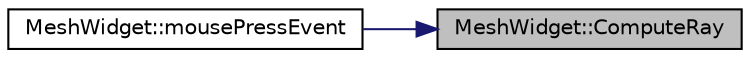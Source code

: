 digraph "MeshWidget::ComputeRay"
{
 // LATEX_PDF_SIZE
  edge [fontname="Helvetica",fontsize="10",labelfontname="Helvetica",labelfontsize="10"];
  node [fontname="Helvetica",fontsize="10",shape=record];
  rankdir="RL";
  Node1 [label="MeshWidget::ComputeRay",height=0.2,width=0.4,color="black", fillcolor="grey75", style="filled", fontcolor="black",tooltip="Computes a ray from a pixel."];
  Node1 -> Node2 [dir="back",color="midnightblue",fontsize="10",style="solid",fontname="Helvetica"];
  Node2 [label="MeshWidget::mousePressEvent",height=0.2,width=0.4,color="black", fillcolor="white", style="filled",URL="$class_mesh_widget.html#a3e5b0f9e1155a6e287d13befd9c60d55",tooltip="Process mouse click events."];
}
